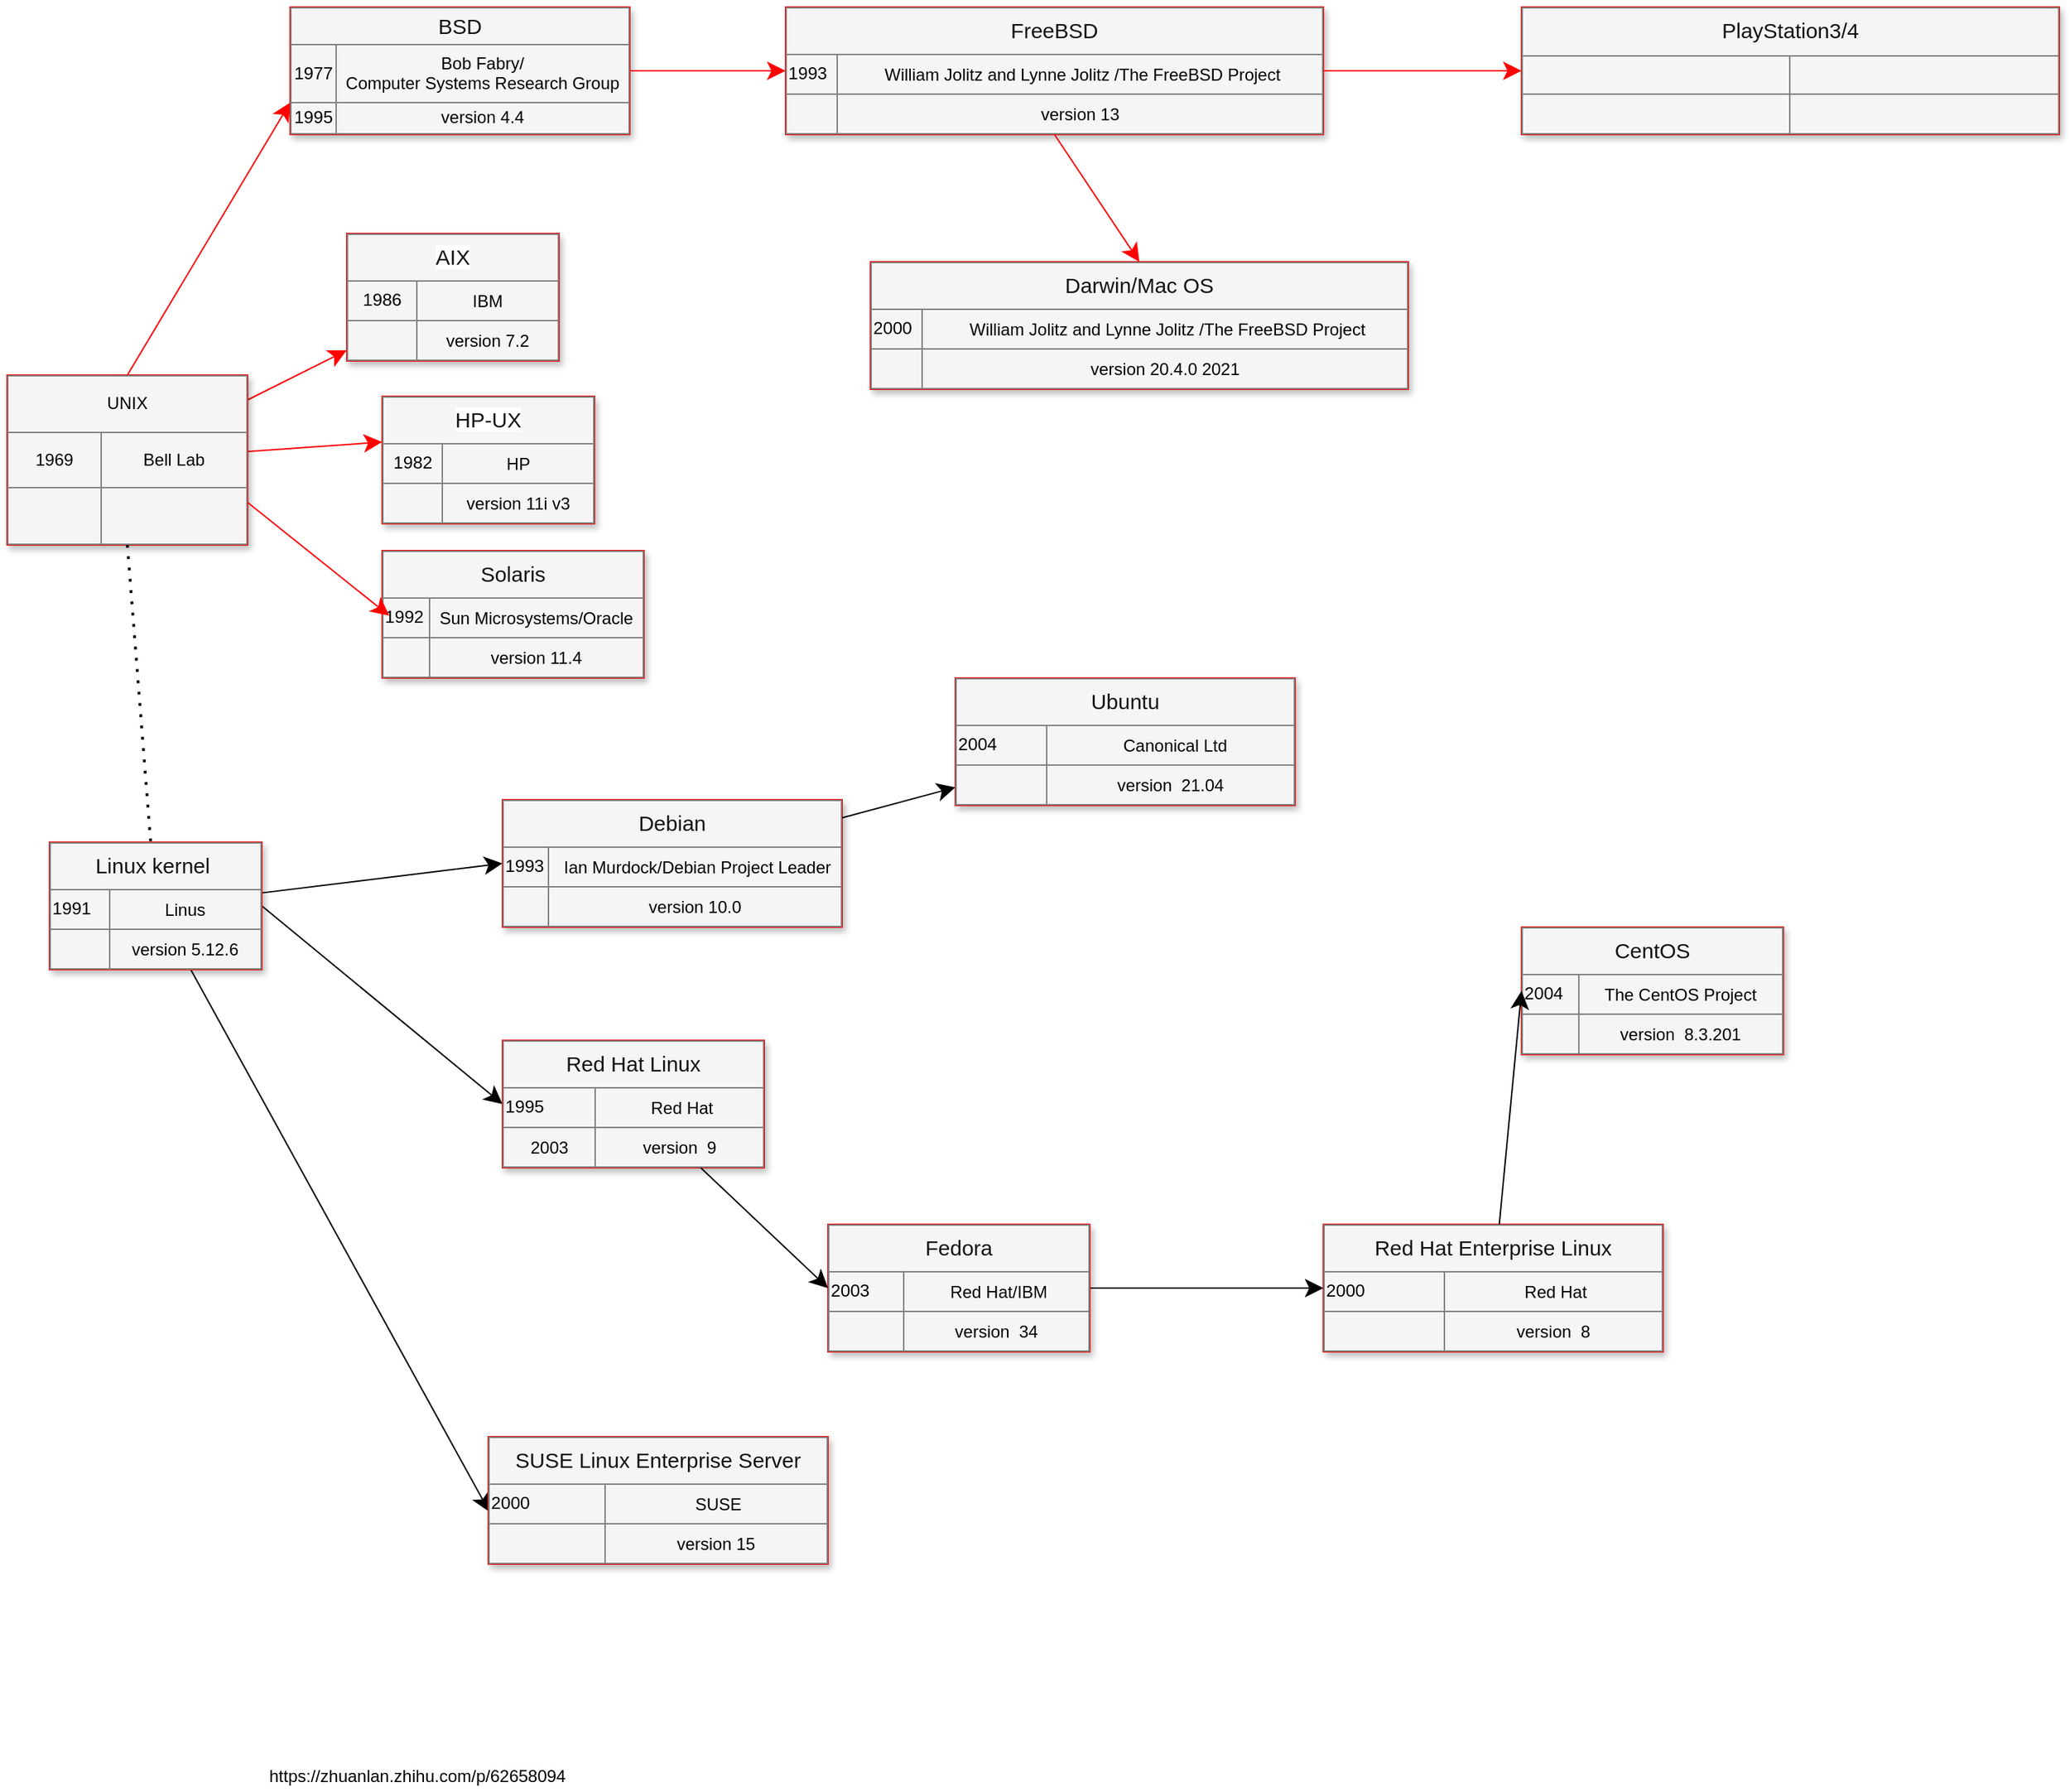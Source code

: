 <mxfile version="14.7.0" type="github">
  <diagram name="Page-1" id="9c096ad6-e400-ecc8-3e38-643d2caac077">
    <mxGraphModel dx="1156" dy="813" grid="1" gridSize="10" guides="1" tooltips="1" connect="1" arrows="1" fold="1" page="1" pageScale="1.5" pageWidth="1169" pageHeight="826" background="none" math="0" shadow="0">
      <root>
        <mxCell id="0" style=";html=1;" />
        <mxCell id="1" style=";html=1;" parent="0" />
        <mxCell id="3cfceab9cabfe5b9-22" style="edgeStyle=none;curved=1;html=1;startSize=10;endArrow=classic;endFill=1;endSize=10;strokeColor=#FF0000;strokeWidth=1;fontSize=12;" parent="1" source="30e23a8a0b95c500-1" target="3cfceab9cabfe5b9-9" edge="1">
          <mxGeometry relative="1" as="geometry" />
        </mxCell>
        <mxCell id="3cfceab9cabfe5b9-26" style="edgeStyle=none;curved=1;html=1;startSize=10;endArrow=classic;endFill=1;endSize=10;strokeColor=#FF0000;strokeWidth=1;fontSize=12;" parent="1" source="30e23a8a0b95c500-1" edge="1">
          <mxGeometry relative="1" as="geometry">
            <mxPoint x="315" y="467.294" as="targetPoint" />
          </mxGeometry>
        </mxCell>
        <mxCell id="30e23a8a0b95c500-1" value="&lt;table border=&quot;1&quot; width=&quot;100%&quot; style=&quot;width: 100% ; height: 100% ; border-collapse: collapse&quot;&gt;&lt;tbody&gt;&lt;tr&gt;&lt;td colspan=&quot;2&quot; align=&quot;center&quot;&gt;&lt;font style=&quot;font-size: 12px&quot;&gt;UNIX&lt;/font&gt;&lt;/td&gt;&lt;/tr&gt;&lt;tr&gt;&lt;td align=&quot;center&quot;&gt;&lt;font style=&quot;font-size: 12px&quot;&gt;1969&lt;/font&gt;&lt;/td&gt;&lt;td align=&quot;center&quot;&gt;&lt;font style=&quot;font-size: 12px&quot;&gt;Bell Lab&lt;/font&gt;&lt;/td&gt;&lt;/tr&gt;&lt;tr&gt;&lt;td align=&quot;center&quot;&gt;&lt;br&gt;&lt;/td&gt;&lt;td align=&quot;center&quot;&gt;&lt;/td&gt;&lt;/tr&gt;&lt;/tbody&gt;&lt;/table&gt;" style="text;html=1;strokeColor=#FF0000;fillColor=#f5f5f5;overflow=fill;rounded=0;shadow=1;fontSize=12;align=center;" parent="1" vertex="1">
          <mxGeometry x="50" y="420" width="170" height="120" as="geometry" />
        </mxCell>
        <mxCell id="3cfceab9cabfe5b9-9" value="&lt;table border=&quot;1&quot; width=&quot;100%&quot; style=&quot;width: 100% ; height: 100% ; border-collapse: collapse&quot;&gt;&lt;tbody&gt;&lt;tr&gt;&lt;td colspan=&quot;2&quot; align=&quot;center&quot;&gt;&lt;span style=&quot;color: rgb(18 , 18 , 18) ; font-family: , &amp;#34;blinkmacsystemfont&amp;#34; , &amp;#34;helvetica neue&amp;#34; , &amp;#34;pingfang sc&amp;#34; , &amp;#34;microsoft yahei&amp;#34; , &amp;#34;source han sans sc&amp;#34; , &amp;#34;noto sans cjk sc&amp;#34; , &amp;#34;wenquanyi micro hei&amp;#34; , sans-serif ; font-size: 15px ; background-color: rgb(255 , 255 , 255)&quot;&gt;AIX&lt;/span&gt;&lt;br&gt;&lt;/td&gt;&lt;/tr&gt;&lt;tr&gt;&lt;td align=&quot;center&quot;&gt;&lt;span style=&quot;font-family: sans-serif ; font-size: 12.32px ; text-align: left&quot;&gt;1986&lt;/span&gt;&lt;br&gt;&lt;/td&gt;&lt;td align=&quot;center&quot;&gt;IBM&lt;br&gt;&lt;/td&gt;&lt;/tr&gt;&lt;tr&gt;&lt;td align=&quot;center&quot;&gt;&lt;br&gt;&lt;/td&gt;&lt;td align=&quot;center&quot;&gt;&lt;font style=&quot;font-size: 12px&quot;&gt;version 7.2&lt;/font&gt;&lt;/td&gt;&lt;/tr&gt;&lt;/tbody&gt;&lt;/table&gt;" style="text;html=1;strokeColor=#FF0000;fillColor=#f5f5f5;overflow=fill;rounded=0;shadow=1;fontSize=12;align=center;" parent="1" vertex="1">
          <mxGeometry x="290" y="320" width="150" height="90" as="geometry" />
        </mxCell>
        <mxCell id="3cfceab9cabfe5b9-38" style="edgeStyle=none;curved=1;html=1;startSize=10;endArrow=classic;endFill=1;endSize=10;strokeWidth=1;fontSize=12;entryX=0.003;entryY=0.589;entryDx=0;entryDy=0;entryPerimeter=0;" parent="1" source="YBYzwV7j20CpPhmQ1m0J-6" target="YBYzwV7j20CpPhmQ1m0J-11" edge="1">
          <mxGeometry relative="1" as="geometry">
            <mxPoint x="352.435" y="830" as="sourcePoint" />
            <mxPoint x="564.565" y="1000" as="targetPoint" />
          </mxGeometry>
        </mxCell>
        <mxCell id="3cfceab9cabfe5b9-58" style="edgeStyle=none;curved=1;html=1;startSize=10;endArrow=classic;endFill=1;endSize=10;strokeWidth=1;fontSize=12;entryX=0;entryY=0.5;entryDx=0;entryDy=0;" parent="1" source="YBYzwV7j20CpPhmQ1m0J-6" target="YBYzwV7j20CpPhmQ1m0J-8" edge="1">
          <mxGeometry relative="1" as="geometry">
            <mxPoint x="390" y="789.92" as="sourcePoint" />
            <mxPoint x="630" y="770" as="targetPoint" />
          </mxGeometry>
        </mxCell>
        <mxCell id="3cfceab9cabfe5b9-56" style="edgeStyle=none;curved=1;html=1;startSize=10;endArrow=classic;endFill=1;endSize=10;strokeWidth=1;fontSize=12;exitX=1;exitY=0.5;exitDx=0;exitDy=0;entryX=0;entryY=0.5;entryDx=0;entryDy=0;" parent="1" source="YBYzwV7j20CpPhmQ1m0J-6" target="YBYzwV7j20CpPhmQ1m0J-10" edge="1">
          <mxGeometry relative="1" as="geometry">
            <mxPoint x="677" y="1004.925" as="sourcePoint" />
            <mxPoint x="862" y="943.075" as="targetPoint" />
          </mxGeometry>
        </mxCell>
        <mxCell id="YBYzwV7j20CpPhmQ1m0J-1" style="edgeStyle=orthogonalEdgeStyle;rounded=0;orthogonalLoop=1;jettySize=auto;html=1;exitX=0.5;exitY=1;exitDx=0;exitDy=0;" edge="1" parent="1" source="30e23a8a0b95c500-1" target="30e23a8a0b95c500-1">
          <mxGeometry relative="1" as="geometry" />
        </mxCell>
        <mxCell id="YBYzwV7j20CpPhmQ1m0J-3" value="&lt;table border=&quot;1&quot; width=&quot;100%&quot; style=&quot;width: 100% ; height: 100% ; border-collapse: collapse&quot;&gt;&lt;tbody&gt;&lt;tr&gt;&lt;td colspan=&quot;2&quot; align=&quot;center&quot;&gt;&lt;span style=&quot;color: rgb(18 , 18 , 18) ; font-family: , &amp;#34;blinkmacsystemfont&amp;#34; , &amp;#34;helvetica neue&amp;#34; , &amp;#34;pingfang sc&amp;#34; , &amp;#34;microsoft yahei&amp;#34; , &amp;#34;source han sans sc&amp;#34; , &amp;#34;noto sans cjk sc&amp;#34; , &amp;#34;wenquanyi micro hei&amp;#34; , sans-serif ; font-size: 15px ; background-color: rgb(255 , 255 , 255)&quot;&gt;HP-UX&lt;/span&gt;&lt;br&gt;&lt;/td&gt;&lt;/tr&gt;&lt;tr&gt;&lt;td align=&quot;center&quot;&gt;&lt;span style=&quot;font-family: sans-serif ; font-size: 12.32px ; text-align: left&quot;&gt;1982&lt;/span&gt;&lt;br&gt;&lt;/td&gt;&lt;td align=&quot;center&quot;&gt;HP&lt;/td&gt;&lt;/tr&gt;&lt;tr&gt;&lt;td align=&quot;center&quot;&gt;&lt;br&gt;&lt;/td&gt;&lt;td align=&quot;center&quot;&gt;version&amp;nbsp;11i v3&lt;br&gt;&lt;/td&gt;&lt;/tr&gt;&lt;/tbody&gt;&lt;/table&gt;" style="text;html=1;strokeColor=#FF0000;fillColor=#f5f5f5;overflow=fill;rounded=0;shadow=1;fontSize=12;align=center;" vertex="1" parent="1">
          <mxGeometry x="315" y="435" width="150" height="90" as="geometry" />
        </mxCell>
        <mxCell id="YBYzwV7j20CpPhmQ1m0J-4" value="&lt;table border=&quot;1&quot; width=&quot;100%&quot; style=&quot;width: 100% ; height: 100% ; border-collapse: collapse&quot;&gt;&lt;tbody&gt;&lt;tr&gt;&lt;td colspan=&quot;2&quot; align=&quot;center&quot;&gt;&lt;font color=&quot;#121212&quot;&gt;&lt;span style=&quot;font-size: 15px&quot;&gt;Solaris&lt;/span&gt;&lt;/font&gt;&lt;br&gt;&lt;/td&gt;&lt;/tr&gt;&lt;tr&gt;&lt;td align=&quot;center&quot; style=&quot;text-align: left&quot;&gt;&lt;font face=&quot;sans-serif&quot;&gt;&lt;span style=&quot;font-size: 12.32px&quot;&gt;1992&lt;/span&gt;&lt;/font&gt;&lt;br&gt;&lt;/td&gt;&lt;td align=&quot;center&quot;&gt;&lt;span&gt;	&lt;/span&gt;Sun Microsystems/Oracle&lt;br&gt;&lt;/td&gt;&lt;/tr&gt;&lt;tr&gt;&lt;td align=&quot;center&quot;&gt;&lt;br&gt;&lt;/td&gt;&lt;td align=&quot;center&quot;&gt;version&amp;nbsp;11.4&lt;br&gt;&lt;/td&gt;&lt;/tr&gt;&lt;/tbody&gt;&lt;/table&gt;" style="text;html=1;strokeColor=#FF0000;fillColor=#f5f5f5;overflow=fill;rounded=0;shadow=1;fontSize=12;align=center;" vertex="1" parent="1">
          <mxGeometry x="315" y="544" width="185" height="90" as="geometry" />
        </mxCell>
        <mxCell id="YBYzwV7j20CpPhmQ1m0J-5" style="edgeStyle=none;curved=1;html=1;startSize=10;endArrow=classic;endFill=1;endSize=10;strokeColor=#FF0000;strokeWidth=1;fontSize=12;exitX=1;exitY=0.75;exitDx=0;exitDy=0;" edge="1" parent="1" source="30e23a8a0b95c500-1">
          <mxGeometry relative="1" as="geometry">
            <mxPoint x="230" y="484" as="sourcePoint" />
            <mxPoint x="320" y="590" as="targetPoint" />
          </mxGeometry>
        </mxCell>
        <mxCell id="YBYzwV7j20CpPhmQ1m0J-6" value="&lt;table border=&quot;1&quot; width=&quot;100%&quot; style=&quot;width: 100% ; height: 100% ; border-collapse: collapse&quot;&gt;&lt;tbody&gt;&lt;tr&gt;&lt;td colspan=&quot;2&quot; align=&quot;center&quot;&gt;&lt;font color=&quot;#121212&quot;&gt;&lt;span style=&quot;font-size: 15px&quot;&gt;Linux&amp;nbsp;&lt;/span&gt;&lt;span style=&quot;font-size: 15px&quot;&gt;kernel&amp;nbsp;&lt;/span&gt;&lt;/font&gt;&lt;br&gt;&lt;/td&gt;&lt;/tr&gt;&lt;tr&gt;&lt;td align=&quot;center&quot; style=&quot;text-align: left&quot;&gt;&lt;font face=&quot;sans-serif&quot;&gt;&lt;span style=&quot;font-size: 12.32px&quot;&gt;1991&lt;/span&gt;&lt;/font&gt;&lt;br&gt;&lt;/td&gt;&lt;td align=&quot;center&quot;&gt;&lt;span&gt;	&lt;/span&gt;Linus&lt;br&gt;&lt;/td&gt;&lt;/tr&gt;&lt;tr&gt;&lt;td align=&quot;center&quot;&gt;&lt;br&gt;&lt;/td&gt;&lt;td align=&quot;center&quot;&gt;version 5.12.6&lt;br&gt;&lt;/td&gt;&lt;/tr&gt;&lt;/tbody&gt;&lt;/table&gt;" style="text;html=1;strokeColor=#FF0000;fillColor=#f5f5f5;overflow=fill;rounded=0;shadow=1;fontSize=12;align=center;" vertex="1" parent="1">
          <mxGeometry x="80" y="750" width="150" height="90" as="geometry" />
        </mxCell>
        <mxCell id="YBYzwV7j20CpPhmQ1m0J-7" value="" style="endArrow=none;dashed=1;html=1;dashPattern=1 3;strokeWidth=2;exitX=0.5;exitY=1;exitDx=0;exitDy=0;" edge="1" parent="1" source="30e23a8a0b95c500-1" target="YBYzwV7j20CpPhmQ1m0J-6">
          <mxGeometry width="50" height="50" relative="1" as="geometry">
            <mxPoint x="550" y="700" as="sourcePoint" />
            <mxPoint x="600" y="650" as="targetPoint" />
          </mxGeometry>
        </mxCell>
        <mxCell id="YBYzwV7j20CpPhmQ1m0J-8" value="&lt;table border=&quot;1&quot; width=&quot;100%&quot; style=&quot;width: 100% ; height: 100% ; border-collapse: collapse&quot;&gt;&lt;tbody&gt;&lt;tr&gt;&lt;td colspan=&quot;2&quot; align=&quot;center&quot;&gt;&lt;font color=&quot;#121212&quot;&gt;&lt;span style=&quot;font-size: 15px&quot;&gt;Debian&lt;/span&gt;&lt;/font&gt;&lt;br&gt;&lt;/td&gt;&lt;/tr&gt;&lt;tr&gt;&lt;td align=&quot;center&quot; style=&quot;text-align: left&quot;&gt;&lt;font face=&quot;sans-serif&quot;&gt;&lt;span style=&quot;font-size: 12.32px&quot;&gt;1993&lt;/span&gt;&lt;/font&gt;&lt;br&gt;&lt;/td&gt;&lt;td align=&quot;center&quot;&gt;&lt;span&gt;	&lt;/span&gt;&amp;nbsp;Ian Murdock/Debian Project Leader&lt;br&gt;&lt;/td&gt;&lt;/tr&gt;&lt;tr&gt;&lt;td align=&quot;center&quot;&gt;&lt;br&gt;&lt;/td&gt;&lt;td align=&quot;center&quot;&gt;version&amp;nbsp;10.0&lt;br&gt;&lt;/td&gt;&lt;/tr&gt;&lt;/tbody&gt;&lt;/table&gt;" style="text;html=1;strokeColor=#FF0000;fillColor=#f5f5f5;overflow=fill;rounded=0;shadow=1;fontSize=12;align=center;" vertex="1" parent="1">
          <mxGeometry x="400" y="720" width="240" height="90" as="geometry" />
        </mxCell>
        <mxCell id="YBYzwV7j20CpPhmQ1m0J-9" value="&lt;table border=&quot;1&quot; width=&quot;100%&quot; style=&quot;width: 100% ; height: 100% ; border-collapse: collapse&quot;&gt;&lt;tbody&gt;&lt;tr&gt;&lt;td colspan=&quot;2&quot; align=&quot;center&quot;&gt;&lt;font color=&quot;#121212&quot;&gt;&lt;span style=&quot;font-size: 15px&quot;&gt;Ubuntu&lt;/span&gt;&lt;/font&gt;&lt;br&gt;&lt;/td&gt;&lt;/tr&gt;&lt;tr&gt;&lt;td align=&quot;center&quot; style=&quot;text-align: left&quot;&gt;&lt;font face=&quot;sans-serif&quot;&gt;&lt;span style=&quot;font-size: 12.32px&quot;&gt;2004&lt;/span&gt;&lt;/font&gt;&lt;br&gt;&lt;/td&gt;&lt;td align=&quot;center&quot;&gt;&lt;span&gt;	&lt;/span&gt;&amp;nbsp;	Canonical Ltd&lt;br&gt;&lt;/td&gt;&lt;/tr&gt;&lt;tr&gt;&lt;td align=&quot;center&quot;&gt;&lt;br&gt;&lt;/td&gt;&lt;td align=&quot;center&quot;&gt;version&amp;nbsp; 21.04&lt;br&gt;&lt;/td&gt;&lt;/tr&gt;&lt;/tbody&gt;&lt;/table&gt;" style="text;html=1;strokeColor=#FF0000;fillColor=#f5f5f5;overflow=fill;rounded=0;shadow=1;fontSize=12;align=center;" vertex="1" parent="1">
          <mxGeometry x="720" y="634" width="240" height="90" as="geometry" />
        </mxCell>
        <mxCell id="YBYzwV7j20CpPhmQ1m0J-10" value="&lt;table border=&quot;1&quot; width=&quot;100%&quot; style=&quot;width: 100% ; height: 100% ; border-collapse: collapse&quot;&gt;&lt;tbody&gt;&lt;tr&gt;&lt;td colspan=&quot;2&quot; align=&quot;center&quot;&gt;&lt;font color=&quot;#121212&quot;&gt;&lt;span style=&quot;font-size: 15px&quot;&gt;Red Hat Linux&lt;/span&gt;&lt;/font&gt;&lt;br&gt;&lt;/td&gt;&lt;/tr&gt;&lt;tr&gt;&lt;td align=&quot;center&quot; style=&quot;text-align: left&quot;&gt;&lt;font face=&quot;sans-serif&quot;&gt;&lt;span style=&quot;font-size: 12.32px&quot;&gt;1995&lt;/span&gt;&lt;/font&gt;&lt;br&gt;&lt;/td&gt;&lt;td align=&quot;center&quot;&gt;&lt;span&gt;	&lt;/span&gt;&amp;nbsp;Red Hat&lt;br&gt;&lt;/td&gt;&lt;/tr&gt;&lt;tr&gt;&lt;td align=&quot;center&quot;&gt;2003&lt;/td&gt;&lt;td align=&quot;center&quot;&gt;version&amp;nbsp; 9&lt;br&gt;&lt;/td&gt;&lt;/tr&gt;&lt;/tbody&gt;&lt;/table&gt;" style="text;html=1;strokeColor=#FF0000;fillColor=#f5f5f5;overflow=fill;rounded=0;shadow=1;fontSize=12;align=center;" vertex="1" parent="1">
          <mxGeometry x="400" y="890" width="185" height="90" as="geometry" />
        </mxCell>
        <mxCell id="YBYzwV7j20CpPhmQ1m0J-11" value="&lt;table border=&quot;1&quot; width=&quot;100%&quot; style=&quot;width: 100% ; height: 100% ; border-collapse: collapse&quot;&gt;&lt;tbody&gt;&lt;tr&gt;&lt;td colspan=&quot;2&quot; align=&quot;center&quot;&gt;&lt;font color=&quot;#121212&quot;&gt;&lt;span style=&quot;font-size: 15px&quot;&gt;SUSE Linux Enterprise Server&lt;/span&gt;&lt;/font&gt;&lt;br&gt;&lt;/td&gt;&lt;/tr&gt;&lt;tr&gt;&lt;td align=&quot;center&quot; style=&quot;text-align: left&quot;&gt;&lt;font face=&quot;sans-serif&quot;&gt;&lt;span style=&quot;font-size: 12.32px&quot;&gt;2000&lt;/span&gt;&lt;/font&gt;&lt;/td&gt;&lt;td align=&quot;center&quot;&gt;&amp;nbsp;SUSE&lt;br&gt;&lt;/td&gt;&lt;/tr&gt;&lt;tr&gt;&lt;td align=&quot;center&quot;&gt;&lt;br&gt;&lt;/td&gt;&lt;td align=&quot;center&quot;&gt;version 15&lt;br&gt;&lt;/td&gt;&lt;/tr&gt;&lt;/tbody&gt;&lt;/table&gt;" style="text;html=1;strokeColor=#FF0000;fillColor=#f5f5f5;overflow=fill;rounded=0;shadow=1;fontSize=12;align=center;" vertex="1" parent="1">
          <mxGeometry x="390" y="1170" width="240" height="90" as="geometry" />
        </mxCell>
        <mxCell id="YBYzwV7j20CpPhmQ1m0J-12" style="edgeStyle=none;curved=1;html=1;startSize=10;endArrow=classic;endFill=1;endSize=10;strokeWidth=1;fontSize=12;" edge="1" parent="1" source="YBYzwV7j20CpPhmQ1m0J-8" target="YBYzwV7j20CpPhmQ1m0J-9">
          <mxGeometry relative="1" as="geometry">
            <mxPoint x="240" y="794.919" as="sourcePoint" />
            <mxPoint x="470" y="710" as="targetPoint" />
          </mxGeometry>
        </mxCell>
        <mxCell id="YBYzwV7j20CpPhmQ1m0J-13" value="&lt;table border=&quot;1&quot; width=&quot;100%&quot; style=&quot;width: 100% ; height: 100% ; border-collapse: collapse&quot;&gt;&lt;tbody&gt;&lt;tr&gt;&lt;td colspan=&quot;2&quot; align=&quot;center&quot;&gt;&lt;font color=&quot;#121212&quot;&gt;&lt;span style=&quot;font-size: 15px&quot;&gt;BSD&lt;/span&gt;&lt;/font&gt;&lt;br&gt;&lt;/td&gt;&lt;/tr&gt;&lt;tr&gt;&lt;td align=&quot;center&quot;&gt;&lt;span style=&quot;font-family: sans-serif ; font-size: 12.32px ; text-align: left&quot;&gt;1977&lt;/span&gt;&lt;br&gt;&lt;/td&gt;&lt;td align=&quot;center&quot;&gt;Bob Fabry/&lt;br&gt;Computer Systems Research Group&lt;br&gt;&lt;/td&gt;&lt;/tr&gt;&lt;tr&gt;&lt;td align=&quot;center&quot;&gt;&lt;span style=&quot;font-family: sans-serif ; font-size: 12.32px ; text-align: left&quot;&gt;1995&lt;/span&gt;&lt;br&gt;&lt;/td&gt;&lt;td align=&quot;center&quot;&gt;&lt;font style=&quot;font-size: 12px&quot;&gt;version 4.4&lt;/font&gt;&lt;/td&gt;&lt;/tr&gt;&lt;/tbody&gt;&lt;/table&gt;" style="text;html=1;strokeColor=#FF0000;fillColor=#f5f5f5;overflow=fill;rounded=0;shadow=1;fontSize=12;align=center;" vertex="1" parent="1">
          <mxGeometry x="250" y="160" width="240" height="90" as="geometry" />
        </mxCell>
        <mxCell id="YBYzwV7j20CpPhmQ1m0J-14" style="edgeStyle=none;curved=1;html=1;startSize=10;endArrow=classic;endFill=1;endSize=10;strokeColor=#FF0000;strokeWidth=1;fontSize=12;exitX=0.5;exitY=0;exitDx=0;exitDy=0;entryX=0;entryY=0.75;entryDx=0;entryDy=0;" edge="1" parent="1" source="30e23a8a0b95c500-1" target="YBYzwV7j20CpPhmQ1m0J-13">
          <mxGeometry relative="1" as="geometry">
            <mxPoint x="230" y="447.5" as="sourcePoint" />
            <mxPoint x="300" y="412.5" as="targetPoint" />
          </mxGeometry>
        </mxCell>
        <mxCell id="YBYzwV7j20CpPhmQ1m0J-15" style="edgeStyle=none;curved=1;html=1;startSize=10;endArrow=classic;endFill=1;endSize=10;strokeColor=#FF0000;strokeWidth=1;fontSize=12;entryX=0;entryY=0.5;entryDx=0;entryDy=0;" edge="1" parent="1" source="YBYzwV7j20CpPhmQ1m0J-13" target="YBYzwV7j20CpPhmQ1m0J-16">
          <mxGeometry relative="1" as="geometry">
            <mxPoint x="560" y="222.5" as="sourcePoint" />
            <mxPoint x="745" y="50.0" as="targetPoint" />
          </mxGeometry>
        </mxCell>
        <mxCell id="YBYzwV7j20CpPhmQ1m0J-16" value="&lt;table border=&quot;1&quot; width=&quot;100%&quot; style=&quot;width: 100% ; height: 100% ; border-collapse: collapse&quot;&gt;&lt;tbody&gt;&lt;tr&gt;&lt;td colspan=&quot;2&quot; align=&quot;center&quot;&gt;&lt;font color=&quot;#121212&quot;&gt;&lt;span style=&quot;font-size: 15px&quot;&gt;FreeBSD&lt;/span&gt;&lt;/font&gt;&lt;br&gt;&lt;/td&gt;&lt;/tr&gt;&lt;tr&gt;&lt;td align=&quot;center&quot; style=&quot;text-align: left&quot;&gt;&lt;font face=&quot;sans-serif&quot;&gt;&lt;span style=&quot;font-size: 12.32px&quot;&gt;1993&lt;/span&gt;&lt;/font&gt;&lt;br&gt;&lt;/td&gt;&lt;td align=&quot;center&quot;&gt;&amp;nbsp;William Jolitz and Lynne Jolitz /The FreeBSD Project&lt;br&gt;&lt;/td&gt;&lt;/tr&gt;&lt;tr&gt;&lt;td align=&quot;center&quot;&gt;&lt;br&gt;&lt;/td&gt;&lt;td align=&quot;center&quot;&gt;&lt;font style=&quot;font-size: 12px&quot;&gt;version 13&lt;/font&gt;&lt;/td&gt;&lt;/tr&gt;&lt;/tbody&gt;&lt;/table&gt;" style="text;html=1;strokeColor=#FF0000;fillColor=#f5f5f5;overflow=fill;rounded=0;shadow=1;fontSize=12;align=center;" vertex="1" parent="1">
          <mxGeometry x="600" y="160" width="380" height="90" as="geometry" />
        </mxCell>
        <mxCell id="YBYzwV7j20CpPhmQ1m0J-17" value="&lt;table border=&quot;1&quot; width=&quot;100%&quot; style=&quot;width: 100% ; height: 100% ; border-collapse: collapse&quot;&gt;&lt;tbody&gt;&lt;tr&gt;&lt;td colspan=&quot;2&quot; align=&quot;center&quot;&gt;&lt;font color=&quot;#121212&quot;&gt;&lt;span style=&quot;font-size: 15px&quot;&gt;Red Hat Enterprise Linux&lt;/span&gt;&lt;/font&gt;&lt;br&gt;&lt;/td&gt;&lt;/tr&gt;&lt;tr&gt;&lt;td align=&quot;center&quot; style=&quot;text-align: left&quot;&gt;&lt;font face=&quot;sans-serif&quot;&gt;&lt;span style=&quot;font-size: 12.32px&quot;&gt;2000&lt;/span&gt;&lt;/font&gt;&lt;br&gt;&lt;/td&gt;&lt;td align=&quot;center&quot;&gt;&lt;span&gt;	&lt;/span&gt;&amp;nbsp;Red Hat&lt;br&gt;&lt;/td&gt;&lt;/tr&gt;&lt;tr&gt;&lt;td align=&quot;center&quot;&gt;&lt;br&gt;&lt;/td&gt;&lt;td align=&quot;center&quot;&gt;version&amp;nbsp; 8&lt;br&gt;&lt;/td&gt;&lt;/tr&gt;&lt;/tbody&gt;&lt;/table&gt;" style="text;html=1;strokeColor=#FF0000;fillColor=#f5f5f5;overflow=fill;rounded=0;shadow=1;fontSize=12;align=center;" vertex="1" parent="1">
          <mxGeometry x="980" y="1020" width="240" height="90" as="geometry" />
        </mxCell>
        <mxCell id="YBYzwV7j20CpPhmQ1m0J-18" style="edgeStyle=none;curved=1;html=1;startSize=10;endArrow=classic;endFill=1;endSize=10;strokeWidth=1;fontSize=12;entryX=0;entryY=0.5;entryDx=0;entryDy=0;exitX=1;exitY=0.5;exitDx=0;exitDy=0;" edge="1" parent="1" source="YBYzwV7j20CpPhmQ1m0J-20" target="YBYzwV7j20CpPhmQ1m0J-17">
          <mxGeometry relative="1" as="geometry">
            <mxPoint x="240" y="805.0" as="sourcePoint" />
            <mxPoint x="475" y="935.0" as="targetPoint" />
          </mxGeometry>
        </mxCell>
        <mxCell id="YBYzwV7j20CpPhmQ1m0J-20" value="&lt;table border=&quot;1&quot; width=&quot;100%&quot; style=&quot;width: 100% ; height: 100% ; border-collapse: collapse&quot;&gt;&lt;tbody&gt;&lt;tr&gt;&lt;td colspan=&quot;2&quot; align=&quot;center&quot;&gt;&lt;font color=&quot;#121212&quot;&gt;&lt;span style=&quot;font-size: 15px&quot;&gt;Fedora&lt;/span&gt;&lt;/font&gt;&lt;br&gt;&lt;/td&gt;&lt;/tr&gt;&lt;tr&gt;&lt;td align=&quot;center&quot; style=&quot;text-align: left&quot;&gt;&lt;font face=&quot;sans-serif&quot;&gt;&lt;span style=&quot;font-size: 12.32px&quot;&gt;2003&lt;/span&gt;&lt;/font&gt;&lt;br&gt;&lt;/td&gt;&lt;td align=&quot;center&quot;&gt;&lt;span&gt;	&lt;/span&gt;&amp;nbsp;Red Hat/IBM&lt;br&gt;&lt;/td&gt;&lt;/tr&gt;&lt;tr&gt;&lt;td align=&quot;center&quot;&gt;&lt;br&gt;&lt;/td&gt;&lt;td align=&quot;center&quot;&gt;version&amp;nbsp; 34&lt;br&gt;&lt;/td&gt;&lt;/tr&gt;&lt;/tbody&gt;&lt;/table&gt;" style="text;html=1;strokeColor=#FF0000;fillColor=#f5f5f5;overflow=fill;rounded=0;shadow=1;fontSize=12;align=center;" vertex="1" parent="1">
          <mxGeometry x="630" y="1020" width="185" height="90" as="geometry" />
        </mxCell>
        <mxCell id="YBYzwV7j20CpPhmQ1m0J-21" style="edgeStyle=none;curved=1;html=1;startSize=10;endArrow=classic;endFill=1;endSize=10;strokeWidth=1;fontSize=12;entryX=0;entryY=0.5;entryDx=0;entryDy=0;" edge="1" parent="1" source="YBYzwV7j20CpPhmQ1m0J-10" target="YBYzwV7j20CpPhmQ1m0J-20">
          <mxGeometry relative="1" as="geometry">
            <mxPoint x="240" y="805.0" as="sourcePoint" />
            <mxPoint x="475" y="935.0" as="targetPoint" />
          </mxGeometry>
        </mxCell>
        <mxCell id="YBYzwV7j20CpPhmQ1m0J-22" value="&lt;table border=&quot;1&quot; width=&quot;100%&quot; style=&quot;width: 100% ; height: 100% ; border-collapse: collapse&quot;&gt;&lt;tbody&gt;&lt;tr&gt;&lt;td colspan=&quot;2&quot; align=&quot;center&quot;&gt;&lt;font color=&quot;#121212&quot;&gt;&lt;span style=&quot;font-size: 15px&quot;&gt;CentOS&lt;/span&gt;&lt;/font&gt;&lt;br&gt;&lt;/td&gt;&lt;/tr&gt;&lt;tr&gt;&lt;td align=&quot;center&quot; style=&quot;text-align: left&quot;&gt;&lt;font face=&quot;sans-serif&quot;&gt;&lt;span style=&quot;font-size: 12.32px&quot;&gt;2004&lt;/span&gt;&lt;/font&gt;&lt;br&gt;&lt;/td&gt;&lt;td align=&quot;center&quot;&gt;&lt;span&gt;	&lt;/span&gt;The CentOS Project&lt;br&gt;&lt;/td&gt;&lt;/tr&gt;&lt;tr&gt;&lt;td align=&quot;center&quot;&gt;&lt;br&gt;&lt;/td&gt;&lt;td align=&quot;center&quot;&gt;version&amp;nbsp; 8.3.201&lt;br&gt;&lt;/td&gt;&lt;/tr&gt;&lt;/tbody&gt;&lt;/table&gt;" style="text;html=1;strokeColor=#FF0000;fillColor=#f5f5f5;overflow=fill;rounded=0;shadow=1;fontSize=12;align=center;" vertex="1" parent="1">
          <mxGeometry x="1120" y="810" width="185" height="90" as="geometry" />
        </mxCell>
        <mxCell id="YBYzwV7j20CpPhmQ1m0J-23" style="edgeStyle=none;curved=1;html=1;startSize=10;endArrow=classic;endFill=1;endSize=10;strokeWidth=1;fontSize=12;entryX=0;entryY=0.5;entryDx=0;entryDy=0;" edge="1" parent="1" source="YBYzwV7j20CpPhmQ1m0J-17" target="YBYzwV7j20CpPhmQ1m0J-22">
          <mxGeometry relative="1" as="geometry">
            <mxPoint x="850" y="1070" as="sourcePoint" />
            <mxPoint x="410" y="945.0" as="targetPoint" />
          </mxGeometry>
        </mxCell>
        <mxCell id="YBYzwV7j20CpPhmQ1m0J-24" value="&lt;table border=&quot;1&quot; width=&quot;100%&quot; style=&quot;width: 100% ; height: 100% ; border-collapse: collapse&quot;&gt;&lt;tbody&gt;&lt;tr&gt;&lt;td colspan=&quot;2&quot; align=&quot;center&quot;&gt;&lt;font color=&quot;#121212&quot;&gt;&lt;span style=&quot;font-size: 15px&quot;&gt;Darwin/Mac OS&lt;/span&gt;&lt;/font&gt;&lt;br&gt;&lt;/td&gt;&lt;/tr&gt;&lt;tr&gt;&lt;td align=&quot;center&quot; style=&quot;text-align: left&quot;&gt;&lt;font face=&quot;sans-serif&quot;&gt;&lt;span style=&quot;font-size: 12.32px&quot;&gt;2000&lt;/span&gt;&lt;/font&gt;&lt;br&gt;&lt;/td&gt;&lt;td align=&quot;center&quot;&gt;&amp;nbsp;William Jolitz and Lynne Jolitz /The FreeBSD Project&lt;br&gt;&lt;/td&gt;&lt;/tr&gt;&lt;tr&gt;&lt;td align=&quot;center&quot;&gt;&lt;br&gt;&lt;/td&gt;&lt;td align=&quot;center&quot;&gt;&lt;font style=&quot;font-size: 12px&quot;&gt;version 20.4.0 2021&lt;/font&gt;&lt;/td&gt;&lt;/tr&gt;&lt;/tbody&gt;&lt;/table&gt;" style="text;html=1;strokeColor=#FF0000;fillColor=#f5f5f5;overflow=fill;rounded=0;shadow=1;fontSize=12;align=center;" vertex="1" parent="1">
          <mxGeometry x="660" y="340" width="380" height="90" as="geometry" />
        </mxCell>
        <mxCell id="YBYzwV7j20CpPhmQ1m0J-25" style="edgeStyle=none;curved=1;html=1;startSize=10;endArrow=classic;endFill=1;endSize=10;strokeColor=#FF0000;strokeWidth=1;fontSize=12;exitX=0.5;exitY=1;exitDx=0;exitDy=0;entryX=0.5;entryY=0;entryDx=0;entryDy=0;" edge="1" parent="1" source="YBYzwV7j20CpPhmQ1m0J-16" target="YBYzwV7j20CpPhmQ1m0J-24">
          <mxGeometry relative="1" as="geometry">
            <mxPoint x="570" y="232.5" as="sourcePoint" />
            <mxPoint x="680" y="235" as="targetPoint" />
          </mxGeometry>
        </mxCell>
        <mxCell id="YBYzwV7j20CpPhmQ1m0J-26" value="https://zhuanlan.zhihu.com/p/62658094" style="text;html=1;strokeColor=none;fillColor=none;align=center;verticalAlign=middle;whiteSpace=wrap;rounded=0;" vertex="1" parent="1">
          <mxGeometry x="190" y="1400" width="300" height="20" as="geometry" />
        </mxCell>
        <mxCell id="YBYzwV7j20CpPhmQ1m0J-27" value="&lt;table border=&quot;1&quot; width=&quot;100%&quot; style=&quot;width: 100% ; height: 100% ; border-collapse: collapse&quot;&gt;&lt;tbody&gt;&lt;tr&gt;&lt;td colspan=&quot;2&quot; align=&quot;center&quot;&gt;&lt;font color=&quot;#121212&quot;&gt;&lt;span style=&quot;font-size: 15px&quot;&gt;PlayStation3/4&lt;/span&gt;&lt;/font&gt;&lt;br&gt;&lt;/td&gt;&lt;/tr&gt;&lt;tr&gt;&lt;td align=&quot;center&quot; style=&quot;text-align: left&quot;&gt;&lt;/td&gt;&lt;td align=&quot;center&quot;&gt;&lt;br&gt;&lt;/td&gt;&lt;/tr&gt;&lt;tr&gt;&lt;td align=&quot;center&quot;&gt;&lt;br&gt;&lt;/td&gt;&lt;td align=&quot;center&quot;&gt;&lt;br&gt;&lt;/td&gt;&lt;/tr&gt;&lt;/tbody&gt;&lt;/table&gt;" style="text;html=1;strokeColor=#FF0000;fillColor=#f5f5f5;overflow=fill;rounded=0;shadow=1;fontSize=12;align=center;" vertex="1" parent="1">
          <mxGeometry x="1120" y="160" width="380" height="90" as="geometry" />
        </mxCell>
        <mxCell id="YBYzwV7j20CpPhmQ1m0J-29" style="edgeStyle=none;curved=1;html=1;startSize=10;endArrow=classic;endFill=1;endSize=10;strokeColor=#FF0000;strokeWidth=1;fontSize=12;entryX=0;entryY=0.5;entryDx=0;entryDy=0;" edge="1" parent="1" source="YBYzwV7j20CpPhmQ1m0J-16" target="YBYzwV7j20CpPhmQ1m0J-27">
          <mxGeometry relative="1" as="geometry">
            <mxPoint x="1000.0" y="120" as="sourcePoint" />
            <mxPoint x="1150" y="200" as="targetPoint" />
          </mxGeometry>
        </mxCell>
      </root>
    </mxGraphModel>
  </diagram>
</mxfile>
